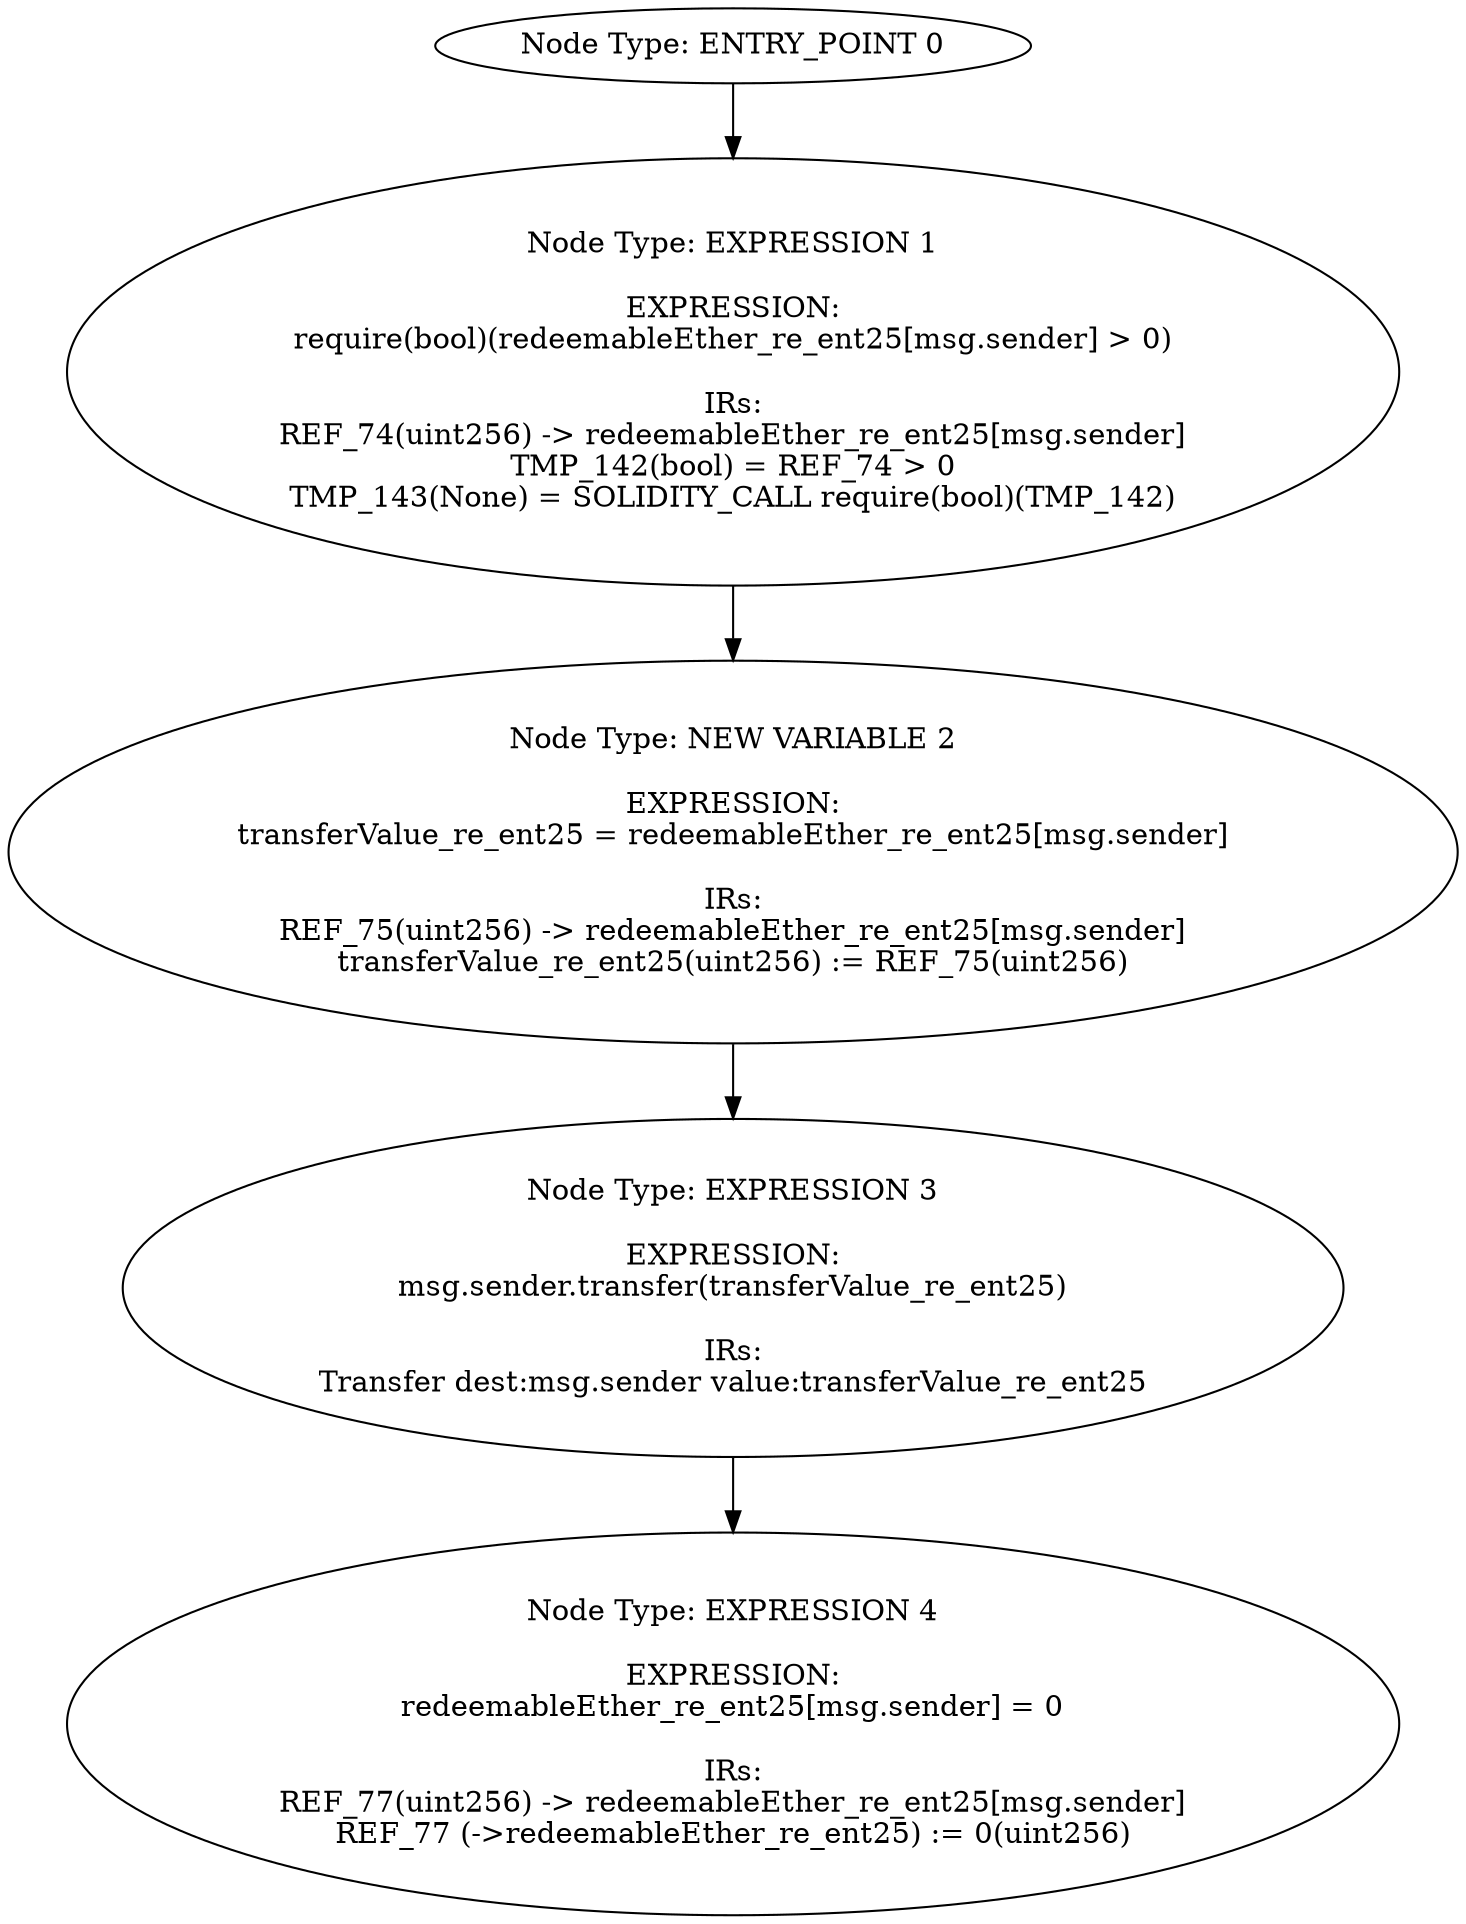 digraph{
0[label="Node Type: ENTRY_POINT 0
"];
0->1;
1[label="Node Type: EXPRESSION 1

EXPRESSION:
require(bool)(redeemableEther_re_ent25[msg.sender] > 0)

IRs:
REF_74(uint256) -> redeemableEther_re_ent25[msg.sender]
TMP_142(bool) = REF_74 > 0
TMP_143(None) = SOLIDITY_CALL require(bool)(TMP_142)"];
1->2;
2[label="Node Type: NEW VARIABLE 2

EXPRESSION:
transferValue_re_ent25 = redeemableEther_re_ent25[msg.sender]

IRs:
REF_75(uint256) -> redeemableEther_re_ent25[msg.sender]
transferValue_re_ent25(uint256) := REF_75(uint256)"];
2->3;
3[label="Node Type: EXPRESSION 3

EXPRESSION:
msg.sender.transfer(transferValue_re_ent25)

IRs:
Transfer dest:msg.sender value:transferValue_re_ent25"];
3->4;
4[label="Node Type: EXPRESSION 4

EXPRESSION:
redeemableEther_re_ent25[msg.sender] = 0

IRs:
REF_77(uint256) -> redeemableEther_re_ent25[msg.sender]
REF_77 (->redeemableEther_re_ent25) := 0(uint256)"];
}
